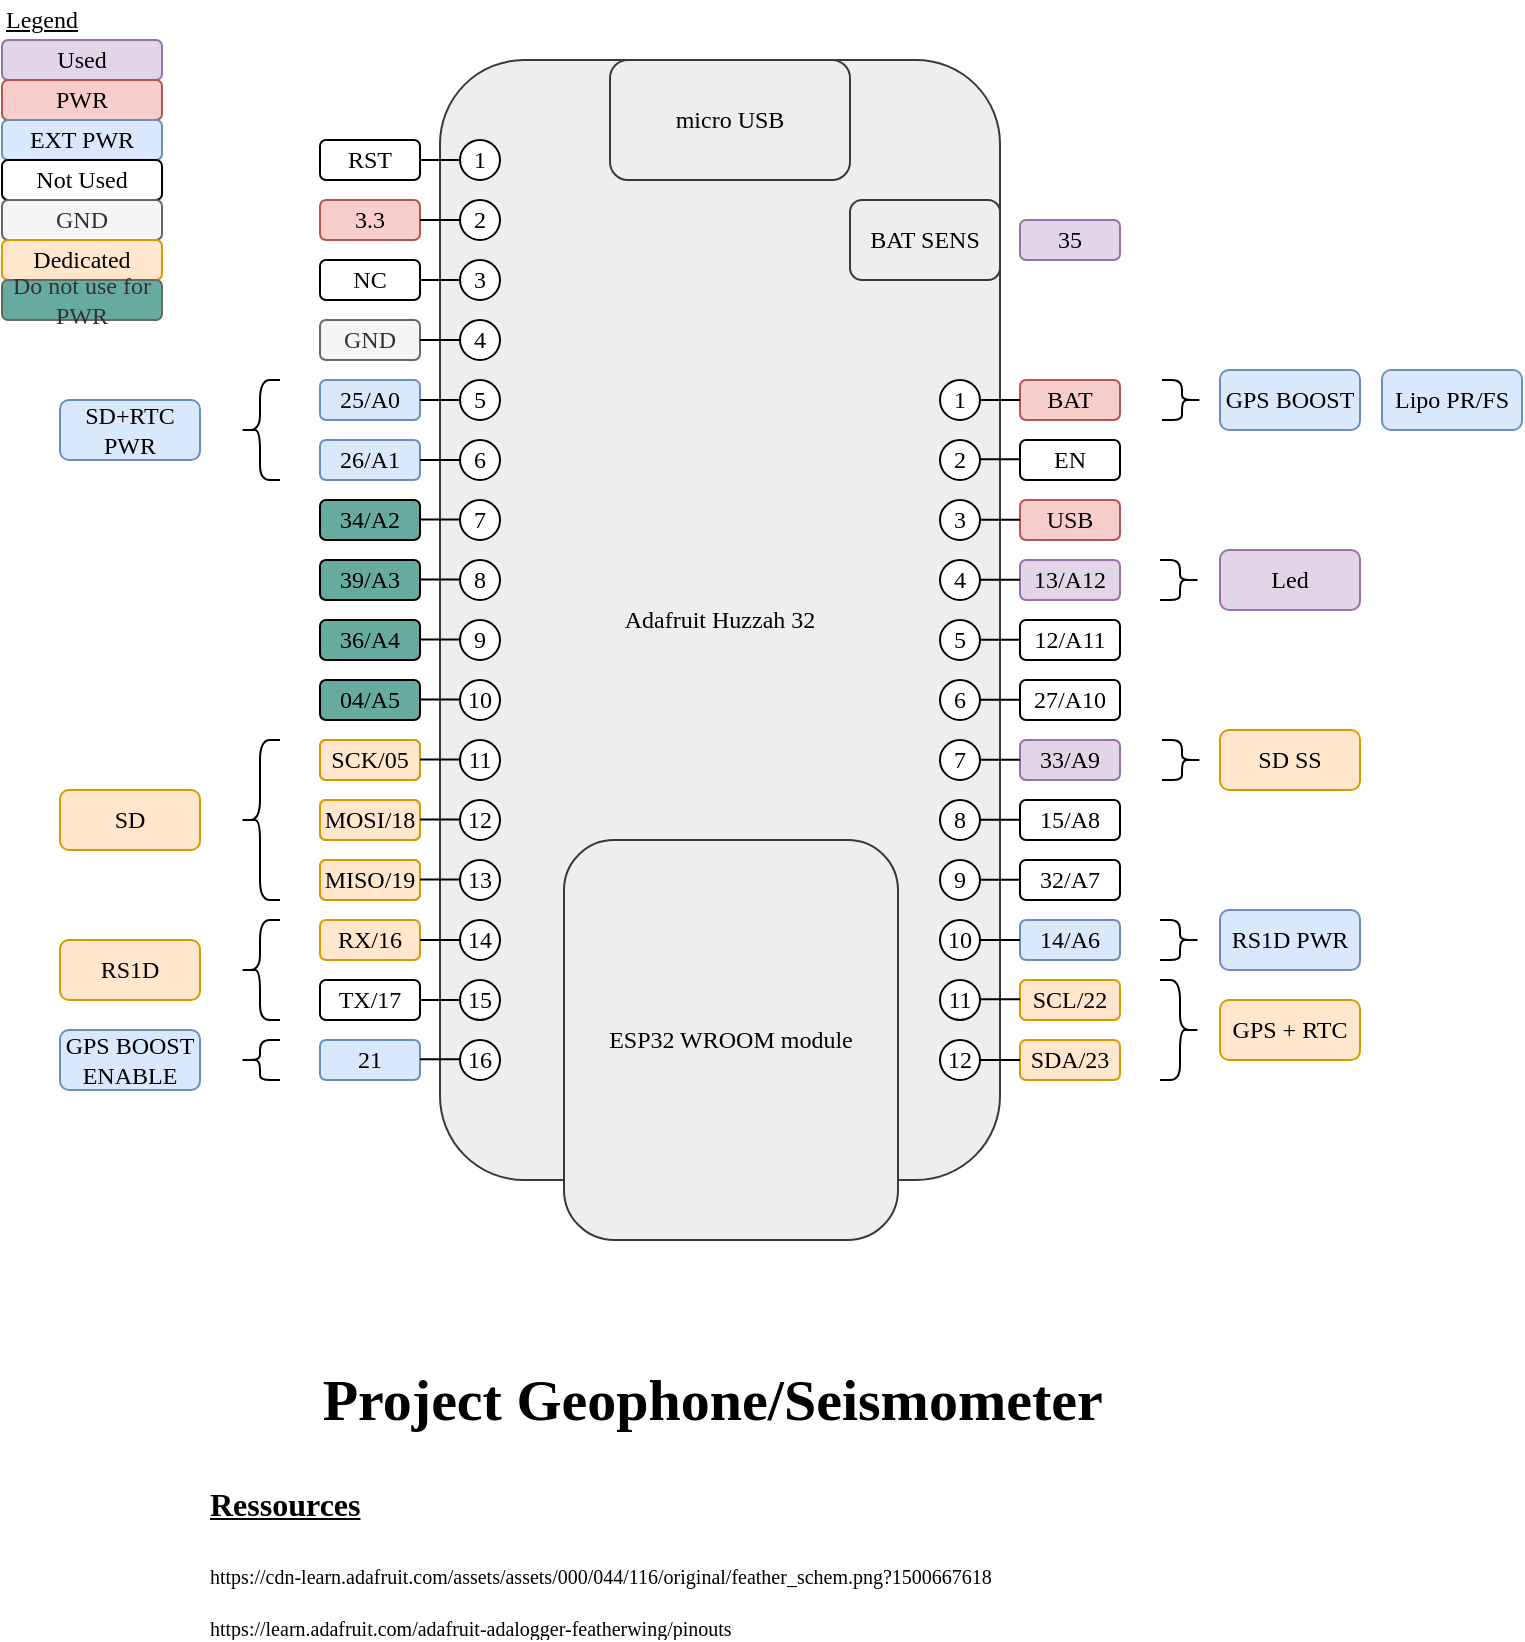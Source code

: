 <mxfile version="14.6.13" type="device"><diagram id="LmNECsxfOplNEyoqgWSP" name="Page-1"><mxGraphModel dx="1024" dy="688" grid="1" gridSize="10" guides="1" tooltips="1" connect="1" arrows="1" fold="1" page="1" pageScale="1" pageWidth="827" pageHeight="1169" math="0" shadow="0"><root><mxCell id="0"/><mxCell id="1" parent="0"/><mxCell id="VsB0D1h93WQxikVN2IC7-1" value="Adafruit Huzzah 32" style="rounded=1;whiteSpace=wrap;html=1;fontFamily=B612;fontSource=https%3A%2F%2Ffonts.googleapis.com%2Fcss%3Ffamily%3DB612;fillColor=#eeeeee;strokeColor=#36393d;" parent="1" vertex="1"><mxGeometry x="229" y="40" width="280" height="560" as="geometry"/></mxCell><mxCell id="VsB0D1h93WQxikVN2IC7-2" value="ESP32 WROOM module" style="rounded=1;whiteSpace=wrap;html=1;fontFamily=B612;fontSource=https%3A%2F%2Ffonts.googleapis.com%2Fcss%3Ffamily%3DB612;fillColor=#eeeeee;strokeColor=#36393d;" parent="1" vertex="1"><mxGeometry x="291" y="430" width="167" height="200" as="geometry"/></mxCell><mxCell id="VsB0D1h93WQxikVN2IC7-3" value="micro USB" style="rounded=1;whiteSpace=wrap;html=1;fontFamily=B612;fontSource=https%3A%2F%2Ffonts.googleapis.com%2Fcss%3Ffamily%3DB612;fillColor=#eeeeee;strokeColor=#36393d;" parent="1" vertex="1"><mxGeometry x="314" y="40" width="120" height="60" as="geometry"/></mxCell><mxCell id="VsB0D1h93WQxikVN2IC7-4" value="35" style="rounded=1;whiteSpace=wrap;html=1;fillColor=#e1d5e7;strokeColor=#9673a6;fontFamily=B612;fontSource=https%3A%2F%2Ffonts.googleapis.com%2Fcss%3Ffamily%3DB612;" parent="1" vertex="1"><mxGeometry x="519" y="120" width="50" height="20" as="geometry"/></mxCell><mxCell id="VsB0D1h93WQxikVN2IC7-5" value="1" style="ellipse;whiteSpace=wrap;html=1;aspect=fixed;fontFamily=B612;fontSource=https%3A%2F%2Ffonts.googleapis.com%2Fcss%3Ffamily%3DB612;" parent="1" vertex="1"><mxGeometry x="239" y="80" width="20" height="20" as="geometry"/></mxCell><mxCell id="VsB0D1h93WQxikVN2IC7-6" value="16" style="ellipse;whiteSpace=wrap;html=1;aspect=fixed;fontFamily=B612;fontSource=https%3A%2F%2Ffonts.googleapis.com%2Fcss%3Ffamily%3DB612;" parent="1" vertex="1"><mxGeometry x="239" y="530" width="20" height="20" as="geometry"/></mxCell><mxCell id="VsB0D1h93WQxikVN2IC7-7" value="BAT SENS" style="rounded=1;whiteSpace=wrap;html=1;fontFamily=B612;fontSource=https%3A%2F%2Ffonts.googleapis.com%2Fcss%3Ffamily%3DB612;fillColor=#eeeeee;strokeColor=#36393d;" parent="1" vertex="1"><mxGeometry x="434" y="110" width="75" height="40" as="geometry"/></mxCell><mxCell id="VsB0D1h93WQxikVN2IC7-8" value="2" style="ellipse;whiteSpace=wrap;html=1;aspect=fixed;fontFamily=B612;fontSource=https%3A%2F%2Ffonts.googleapis.com%2Fcss%3Ffamily%3DB612;" parent="1" vertex="1"><mxGeometry x="239" y="110" width="20" height="20" as="geometry"/></mxCell><mxCell id="VsB0D1h93WQxikVN2IC7-9" value="3" style="ellipse;whiteSpace=wrap;html=1;aspect=fixed;fontFamily=B612;fontSource=https%3A%2F%2Ffonts.googleapis.com%2Fcss%3Ffamily%3DB612;" parent="1" vertex="1"><mxGeometry x="239" y="140" width="20" height="20" as="geometry"/></mxCell><mxCell id="VsB0D1h93WQxikVN2IC7-10" value="4" style="ellipse;whiteSpace=wrap;html=1;aspect=fixed;fontFamily=B612;fontSource=https%3A%2F%2Ffonts.googleapis.com%2Fcss%3Ffamily%3DB612;" parent="1" vertex="1"><mxGeometry x="239" y="170" width="20" height="20" as="geometry"/></mxCell><mxCell id="VsB0D1h93WQxikVN2IC7-11" value="5" style="ellipse;whiteSpace=wrap;html=1;aspect=fixed;fontFamily=B612;fontSource=https%3A%2F%2Ffonts.googleapis.com%2Fcss%3Ffamily%3DB612;" parent="1" vertex="1"><mxGeometry x="239" y="200" width="20" height="20" as="geometry"/></mxCell><mxCell id="VsB0D1h93WQxikVN2IC7-12" value="6" style="ellipse;whiteSpace=wrap;html=1;aspect=fixed;fontFamily=B612;fontSource=https%3A%2F%2Ffonts.googleapis.com%2Fcss%3Ffamily%3DB612;" parent="1" vertex="1"><mxGeometry x="239" y="230" width="20" height="20" as="geometry"/></mxCell><mxCell id="VsB0D1h93WQxikVN2IC7-13" value="7" style="ellipse;whiteSpace=wrap;html=1;aspect=fixed;fontFamily=B612;fontSource=https%3A%2F%2Ffonts.googleapis.com%2Fcss%3Ffamily%3DB612;" parent="1" vertex="1"><mxGeometry x="239" y="260" width="20" height="20" as="geometry"/></mxCell><mxCell id="VsB0D1h93WQxikVN2IC7-14" value="8" style="ellipse;whiteSpace=wrap;html=1;aspect=fixed;fontFamily=B612;fontSource=https%3A%2F%2Ffonts.googleapis.com%2Fcss%3Ffamily%3DB612;" parent="1" vertex="1"><mxGeometry x="239" y="290" width="20" height="20" as="geometry"/></mxCell><mxCell id="VsB0D1h93WQxikVN2IC7-15" value="9" style="ellipse;whiteSpace=wrap;html=1;aspect=fixed;fontFamily=B612;fontSource=https%3A%2F%2Ffonts.googleapis.com%2Fcss%3Ffamily%3DB612;" parent="1" vertex="1"><mxGeometry x="239" y="320" width="20" height="20" as="geometry"/></mxCell><mxCell id="VsB0D1h93WQxikVN2IC7-16" value="10" style="ellipse;whiteSpace=wrap;html=1;aspect=fixed;fontFamily=B612;fontSource=https%3A%2F%2Ffonts.googleapis.com%2Fcss%3Ffamily%3DB612;" parent="1" vertex="1"><mxGeometry x="239" y="350" width="20" height="20" as="geometry"/></mxCell><mxCell id="VsB0D1h93WQxikVN2IC7-17" value="11" style="ellipse;whiteSpace=wrap;html=1;aspect=fixed;fontFamily=B612;fontSource=https%3A%2F%2Ffonts.googleapis.com%2Fcss%3Ffamily%3DB612;" parent="1" vertex="1"><mxGeometry x="239" y="380" width="20" height="20" as="geometry"/></mxCell><mxCell id="VsB0D1h93WQxikVN2IC7-18" value="12" style="ellipse;whiteSpace=wrap;html=1;aspect=fixed;fontFamily=B612;fontSource=https%3A%2F%2Ffonts.googleapis.com%2Fcss%3Ffamily%3DB612;" parent="1" vertex="1"><mxGeometry x="239" y="410" width="20" height="20" as="geometry"/></mxCell><mxCell id="VsB0D1h93WQxikVN2IC7-19" value="13" style="ellipse;whiteSpace=wrap;html=1;aspect=fixed;fontFamily=B612;fontSource=https%3A%2F%2Ffonts.googleapis.com%2Fcss%3Ffamily%3DB612;" parent="1" vertex="1"><mxGeometry x="239" y="440" width="20" height="20" as="geometry"/></mxCell><mxCell id="VsB0D1h93WQxikVN2IC7-20" value="14" style="ellipse;whiteSpace=wrap;html=1;aspect=fixed;fontFamily=B612;fontSource=https%3A%2F%2Ffonts.googleapis.com%2Fcss%3Ffamily%3DB612;" parent="1" vertex="1"><mxGeometry x="239" y="470" width="20" height="20" as="geometry"/></mxCell><mxCell id="VsB0D1h93WQxikVN2IC7-21" value="15" style="ellipse;whiteSpace=wrap;html=1;aspect=fixed;fontFamily=B612;fontSource=https%3A%2F%2Ffonts.googleapis.com%2Fcss%3Ffamily%3DB612;" parent="1" vertex="1"><mxGeometry x="239" y="500" width="20" height="20" as="geometry"/></mxCell><mxCell id="VsB0D1h93WQxikVN2IC7-22" value="1" style="ellipse;whiteSpace=wrap;html=1;aspect=fixed;fontFamily=B612;fontSource=https%3A%2F%2Ffonts.googleapis.com%2Fcss%3Ffamily%3DB612;" parent="1" vertex="1"><mxGeometry x="479" y="200" width="20" height="20" as="geometry"/></mxCell><mxCell id="VsB0D1h93WQxikVN2IC7-24" value="2" style="ellipse;whiteSpace=wrap;html=1;aspect=fixed;fontFamily=B612;fontSource=https%3A%2F%2Ffonts.googleapis.com%2Fcss%3Ffamily%3DB612;" parent="1" vertex="1"><mxGeometry x="479" y="230" width="20" height="20" as="geometry"/></mxCell><mxCell id="VsB0D1h93WQxikVN2IC7-25" value="3" style="ellipse;whiteSpace=wrap;html=1;aspect=fixed;fontFamily=B612;fontSource=https%3A%2F%2Ffonts.googleapis.com%2Fcss%3Ffamily%3DB612;" parent="1" vertex="1"><mxGeometry x="479" y="260" width="20" height="20" as="geometry"/></mxCell><mxCell id="VsB0D1h93WQxikVN2IC7-26" value="4" style="ellipse;whiteSpace=wrap;html=1;aspect=fixed;fontFamily=B612;fontSource=https%3A%2F%2Ffonts.googleapis.com%2Fcss%3Ffamily%3DB612;" parent="1" vertex="1"><mxGeometry x="479" y="290" width="20" height="20" as="geometry"/></mxCell><mxCell id="VsB0D1h93WQxikVN2IC7-27" value="5" style="ellipse;whiteSpace=wrap;html=1;aspect=fixed;fontFamily=B612;fontSource=https%3A%2F%2Ffonts.googleapis.com%2Fcss%3Ffamily%3DB612;" parent="1" vertex="1"><mxGeometry x="479" y="320" width="20" height="20" as="geometry"/></mxCell><mxCell id="VsB0D1h93WQxikVN2IC7-28" value="6" style="ellipse;whiteSpace=wrap;html=1;aspect=fixed;fontFamily=B612;fontSource=https%3A%2F%2Ffonts.googleapis.com%2Fcss%3Ffamily%3DB612;" parent="1" vertex="1"><mxGeometry x="479" y="350" width="20" height="20" as="geometry"/></mxCell><mxCell id="VsB0D1h93WQxikVN2IC7-29" value="7" style="ellipse;whiteSpace=wrap;html=1;aspect=fixed;fontFamily=B612;fontSource=https%3A%2F%2Ffonts.googleapis.com%2Fcss%3Ffamily%3DB612;" parent="1" vertex="1"><mxGeometry x="479" y="380" width="20" height="20" as="geometry"/></mxCell><mxCell id="VsB0D1h93WQxikVN2IC7-30" value="8" style="ellipse;whiteSpace=wrap;html=1;aspect=fixed;fontFamily=B612;fontSource=https%3A%2F%2Ffonts.googleapis.com%2Fcss%3Ffamily%3DB612;" parent="1" vertex="1"><mxGeometry x="479" y="410" width="20" height="20" as="geometry"/></mxCell><mxCell id="VsB0D1h93WQxikVN2IC7-31" value="9" style="ellipse;whiteSpace=wrap;html=1;aspect=fixed;fontFamily=B612;fontSource=https%3A%2F%2Ffonts.googleapis.com%2Fcss%3Ffamily%3DB612;" parent="1" vertex="1"><mxGeometry x="479" y="440" width="20" height="20" as="geometry"/></mxCell><mxCell id="VsB0D1h93WQxikVN2IC7-32" value="10" style="ellipse;whiteSpace=wrap;html=1;aspect=fixed;fontFamily=B612;fontSource=https%3A%2F%2Ffonts.googleapis.com%2Fcss%3Ffamily%3DB612;" parent="1" vertex="1"><mxGeometry x="479" y="470" width="20" height="20" as="geometry"/></mxCell><mxCell id="VsB0D1h93WQxikVN2IC7-33" value="11" style="ellipse;whiteSpace=wrap;html=1;aspect=fixed;fontFamily=B612;fontSource=https%3A%2F%2Ffonts.googleapis.com%2Fcss%3Ffamily%3DB612;" parent="1" vertex="1"><mxGeometry x="479" y="500" width="20" height="20" as="geometry"/></mxCell><mxCell id="VsB0D1h93WQxikVN2IC7-34" value="12" style="ellipse;whiteSpace=wrap;html=1;aspect=fixed;fontFamily=B612;fontSource=https%3A%2F%2Ffonts.googleapis.com%2Fcss%3Ffamily%3DB612;" parent="1" vertex="1"><mxGeometry x="479" y="530" width="20" height="20" as="geometry"/></mxCell><mxCell id="VsB0D1h93WQxikVN2IC7-39" value="BAT" style="rounded=1;whiteSpace=wrap;html=1;fillColor=#f8cecc;strokeColor=#b85450;fontFamily=B612;fontSource=https%3A%2F%2Ffonts.googleapis.com%2Fcss%3Ffamily%3DB612;" parent="1" vertex="1"><mxGeometry x="519" y="200" width="50" height="20" as="geometry"/></mxCell><mxCell id="VsB0D1h93WQxikVN2IC7-40" value="EN" style="rounded=1;whiteSpace=wrap;html=1;fontFamily=B612;fontSource=https%3A%2F%2Ffonts.googleapis.com%2Fcss%3Ffamily%3DB612;" parent="1" vertex="1"><mxGeometry x="519" y="230" width="50" height="20" as="geometry"/></mxCell><mxCell id="VsB0D1h93WQxikVN2IC7-41" value="USB" style="rounded=1;whiteSpace=wrap;html=1;fillColor=#f8cecc;strokeColor=#b85450;fontFamily=B612;fontSource=https%3A%2F%2Ffonts.googleapis.com%2Fcss%3Ffamily%3DB612;" parent="1" vertex="1"><mxGeometry x="519" y="260" width="50" height="20" as="geometry"/></mxCell><mxCell id="VsB0D1h93WQxikVN2IC7-42" value="13/A12" style="rounded=1;whiteSpace=wrap;html=1;fontFamily=B612;fontSource=https%3A%2F%2Ffonts.googleapis.com%2Fcss%3Ffamily%3DB612;fillColor=#e1d5e7;strokeColor=#9673a6;" parent="1" vertex="1"><mxGeometry x="519" y="290" width="50" height="20" as="geometry"/></mxCell><mxCell id="VsB0D1h93WQxikVN2IC7-43" value="12/A11" style="rounded=1;whiteSpace=wrap;html=1;fontFamily=B612;fontSource=https%3A%2F%2Ffonts.googleapis.com%2Fcss%3Ffamily%3DB612;" parent="1" vertex="1"><mxGeometry x="519" y="320" width="50" height="20" as="geometry"/></mxCell><mxCell id="VsB0D1h93WQxikVN2IC7-44" value="27/A10" style="rounded=1;whiteSpace=wrap;html=1;fontFamily=B612;fontSource=https%3A%2F%2Ffonts.googleapis.com%2Fcss%3Ffamily%3DB612;" parent="1" vertex="1"><mxGeometry x="519" y="350" width="50" height="20" as="geometry"/></mxCell><mxCell id="VsB0D1h93WQxikVN2IC7-45" value="33/A9" style="rounded=1;whiteSpace=wrap;html=1;fontFamily=B612;fontSource=https%3A%2F%2Ffonts.googleapis.com%2Fcss%3Ffamily%3DB612;fillColor=#e1d5e7;strokeColor=#9673a6;" parent="1" vertex="1"><mxGeometry x="519" y="380" width="50" height="20" as="geometry"/></mxCell><mxCell id="VsB0D1h93WQxikVN2IC7-46" value="15/A8" style="rounded=1;whiteSpace=wrap;html=1;fontFamily=B612;fontSource=https%3A%2F%2Ffonts.googleapis.com%2Fcss%3Ffamily%3DB612;" parent="1" vertex="1"><mxGeometry x="519" y="410" width="50" height="20" as="geometry"/></mxCell><mxCell id="VsB0D1h93WQxikVN2IC7-47" value="32/A7" style="rounded=1;whiteSpace=wrap;html=1;fontFamily=B612;fontSource=https%3A%2F%2Ffonts.googleapis.com%2Fcss%3Ffamily%3DB612;" parent="1" vertex="1"><mxGeometry x="519" y="440" width="50" height="20" as="geometry"/></mxCell><mxCell id="VsB0D1h93WQxikVN2IC7-48" value="14/A6" style="rounded=1;whiteSpace=wrap;html=1;fontFamily=B612;fontSource=https%3A%2F%2Ffonts.googleapis.com%2Fcss%3Ffamily%3DB612;fillColor=#dae8fc;strokeColor=#6c8ebf;" parent="1" vertex="1"><mxGeometry x="519" y="470" width="50" height="20" as="geometry"/></mxCell><mxCell id="VsB0D1h93WQxikVN2IC7-49" value="" style="shape=curlyBracket;whiteSpace=wrap;html=1;rounded=1;fontFamily=B612;fontSource=https%3A%2F%2Ffonts.googleapis.com%2Fcss%3Ffamily%3DB612;" parent="1" vertex="1"><mxGeometry x="129" y="200" width="20" height="50" as="geometry"/></mxCell><mxCell id="VsB0D1h93WQxikVN2IC7-51" value="GPS BOOST" style="rounded=1;whiteSpace=wrap;html=1;fillColor=#dae8fc;strokeColor=#6c8ebf;fontFamily=B612;fontSource=https%3A%2F%2Ffonts.googleapis.com%2Fcss%3Ffamily%3DB612;" parent="1" vertex="1"><mxGeometry x="619" y="195" width="70" height="30" as="geometry"/></mxCell><mxCell id="VsB0D1h93WQxikVN2IC7-52" value="&lt;u&gt;Legend&lt;/u&gt;" style="text;html=1;strokeColor=none;fillColor=none;align=center;verticalAlign=middle;whiteSpace=wrap;rounded=0;fontFamily=B612;fontSource=https%3A%2F%2Ffonts.googleapis.com%2Fcss%3Ffamily%3DB612;" parent="1" vertex="1"><mxGeometry x="10" y="10" width="40" height="20" as="geometry"/></mxCell><mxCell id="VsB0D1h93WQxikVN2IC7-53" value="Used" style="rounded=1;whiteSpace=wrap;html=1;fillColor=#e1d5e7;strokeColor=#9673a6;fontFamily=B612;fontSource=https%3A%2F%2Ffonts.googleapis.com%2Fcss%3Ffamily%3DB612;" parent="1" vertex="1"><mxGeometry x="10" y="30" width="80" height="20" as="geometry"/></mxCell><mxCell id="VsB0D1h93WQxikVN2IC7-54" value="PWR" style="rounded=1;whiteSpace=wrap;html=1;fillColor=#f8cecc;strokeColor=#b85450;fontFamily=B612;fontSource=https%3A%2F%2Ffonts.googleapis.com%2Fcss%3Ffamily%3DB612;" parent="1" vertex="1"><mxGeometry x="10" y="50" width="80" height="20" as="geometry"/></mxCell><mxCell id="VsB0D1h93WQxikVN2IC7-55" value="EXT PWR" style="rounded=1;whiteSpace=wrap;html=1;fillColor=#dae8fc;strokeColor=#6c8ebf;fontFamily=B612;fontSource=https%3A%2F%2Ffonts.googleapis.com%2Fcss%3Ffamily%3DB612;" parent="1" vertex="1"><mxGeometry x="10" y="70" width="80" height="20" as="geometry"/></mxCell><mxCell id="VsB0D1h93WQxikVN2IC7-56" value="SCL/22" style="rounded=1;whiteSpace=wrap;html=1;fillColor=#ffe6cc;strokeColor=#d79b00;fontFamily=B612;fontSource=https%3A%2F%2Ffonts.googleapis.com%2Fcss%3Ffamily%3DB612;" parent="1" vertex="1"><mxGeometry x="519" y="500" width="50" height="20" as="geometry"/></mxCell><mxCell id="VsB0D1h93WQxikVN2IC7-57" value="SDA/23" style="rounded=1;whiteSpace=wrap;html=1;fillColor=#ffe6cc;strokeColor=#d79b00;fontFamily=B612;fontSource=https%3A%2F%2Ffonts.googleapis.com%2Fcss%3Ffamily%3DB612;" parent="1" vertex="1"><mxGeometry x="519" y="530" width="50" height="20" as="geometry"/></mxCell><mxCell id="VsB0D1h93WQxikVN2IC7-58" value="GPS + RTC" style="rounded=1;whiteSpace=wrap;html=1;fillColor=#ffe6cc;strokeColor=#d79b00;fontFamily=B612;fontSource=https%3A%2F%2Ffonts.googleapis.com%2Fcss%3Ffamily%3DB612;" parent="1" vertex="1"><mxGeometry x="619" y="510" width="70" height="30" as="geometry"/></mxCell><mxCell id="VsB0D1h93WQxikVN2IC7-59" value="" style="shape=curlyBracket;whiteSpace=wrap;html=1;rounded=1;flipH=1;fontFamily=B612;fontSource=https%3A%2F%2Ffonts.googleapis.com%2Fcss%3Ffamily%3DB612;" parent="1" vertex="1"><mxGeometry x="589" y="500" width="20" height="50" as="geometry"/></mxCell><mxCell id="VsB0D1h93WQxikVN2IC7-60" value="RST" style="rounded=1;whiteSpace=wrap;html=1;fontFamily=B612;fontSource=https%3A%2F%2Ffonts.googleapis.com%2Fcss%3Ffamily%3DB612;" parent="1" vertex="1"><mxGeometry x="169" y="80" width="50" height="20" as="geometry"/></mxCell><mxCell id="VsB0D1h93WQxikVN2IC7-61" value="3.3" style="rounded=1;whiteSpace=wrap;html=1;fillColor=#f8cecc;strokeColor=#b85450;fontFamily=B612;fontSource=https%3A%2F%2Ffonts.googleapis.com%2Fcss%3Ffamily%3DB612;" parent="1" vertex="1"><mxGeometry x="169" y="110" width="50" height="20" as="geometry"/></mxCell><mxCell id="VsB0D1h93WQxikVN2IC7-62" value="NC" style="rounded=1;whiteSpace=wrap;html=1;fontFamily=B612;fontSource=https%3A%2F%2Ffonts.googleapis.com%2Fcss%3Ffamily%3DB612;" parent="1" vertex="1"><mxGeometry x="169" y="140" width="50" height="20" as="geometry"/></mxCell><mxCell id="VsB0D1h93WQxikVN2IC7-63" value="GND" style="rounded=1;whiteSpace=wrap;html=1;fillColor=#f5f5f5;strokeColor=#666666;fontColor=#333333;fontFamily=B612;fontSource=https%3A%2F%2Ffonts.googleapis.com%2Fcss%3Ffamily%3DB612;" parent="1" vertex="1"><mxGeometry x="169" y="170" width="50" height="20" as="geometry"/></mxCell><mxCell id="VsB0D1h93WQxikVN2IC7-64" value="RS1D PWR" style="rounded=1;whiteSpace=wrap;html=1;fillColor=#dae8fc;strokeColor=#6c8ebf;fontFamily=B612;fontSource=https%3A%2F%2Ffonts.googleapis.com%2Fcss%3Ffamily%3DB612;" parent="1" vertex="1"><mxGeometry x="619" y="465" width="70" height="30" as="geometry"/></mxCell><mxCell id="VsB0D1h93WQxikVN2IC7-65" value="25/A0" style="rounded=1;whiteSpace=wrap;html=1;fillColor=#dae8fc;strokeColor=#6c8ebf;fontFamily=B612;fontSource=https%3A%2F%2Ffonts.googleapis.com%2Fcss%3Ffamily%3DB612;" parent="1" vertex="1"><mxGeometry x="169" y="200" width="50" height="20" as="geometry"/></mxCell><mxCell id="VsB0D1h93WQxikVN2IC7-66" value="26/A1" style="rounded=1;whiteSpace=wrap;html=1;fontFamily=B612;fontSource=https%3A%2F%2Ffonts.googleapis.com%2Fcss%3Ffamily%3DB612;fillColor=#dae8fc;strokeColor=#6c8ebf;" parent="1" vertex="1"><mxGeometry x="169" y="230" width="50" height="20" as="geometry"/></mxCell><mxCell id="VsB0D1h93WQxikVN2IC7-67" value="34/A2" style="rounded=1;whiteSpace=wrap;html=1;fontFamily=B612;fontSource=https%3A%2F%2Ffonts.googleapis.com%2Fcss%3Ffamily%3DB612;fillColor=#67AB9F;" parent="1" vertex="1"><mxGeometry x="169" y="260" width="50" height="20" as="geometry"/></mxCell><mxCell id="VsB0D1h93WQxikVN2IC7-68" value="39/A3" style="rounded=1;whiteSpace=wrap;html=1;fontFamily=B612;fontSource=https%3A%2F%2Ffonts.googleapis.com%2Fcss%3Ffamily%3DB612;fillColor=#67AB9F;" parent="1" vertex="1"><mxGeometry x="169" y="290" width="50" height="20" as="geometry"/></mxCell><mxCell id="VsB0D1h93WQxikVN2IC7-69" value="36/A4" style="rounded=1;whiteSpace=wrap;html=1;fontFamily=B612;fontSource=https%3A%2F%2Ffonts.googleapis.com%2Fcss%3Ffamily%3DB612;fillColor=#67AB9F;" parent="1" vertex="1"><mxGeometry x="169" y="320" width="50" height="20" as="geometry"/></mxCell><mxCell id="VsB0D1h93WQxikVN2IC7-70" value="04/A5" style="rounded=1;whiteSpace=wrap;html=1;fontFamily=B612;fontSource=https%3A%2F%2Ffonts.googleapis.com%2Fcss%3Ffamily%3DB612;fillColor=#67AB9F;" parent="1" vertex="1"><mxGeometry x="169" y="350" width="50" height="20" as="geometry"/></mxCell><mxCell id="VsB0D1h93WQxikVN2IC7-71" value="SCK/05" style="rounded=1;whiteSpace=wrap;html=1;fillColor=#dae8fc;strokeColor=#6c8ebf;fontFamily=B612;fontSource=https%3A%2F%2Ffonts.googleapis.com%2Fcss%3Ffamily%3DB612;" parent="1" vertex="1"><mxGeometry x="169" y="380" width="50" height="20" as="geometry"/></mxCell><mxCell id="VsB0D1h93WQxikVN2IC7-72" value="MOSI/18" style="rounded=1;whiteSpace=wrap;html=1;fillColor=#dae8fc;strokeColor=#6c8ebf;fontFamily=B612;fontSource=https%3A%2F%2Ffonts.googleapis.com%2Fcss%3Ffamily%3DB612;" parent="1" vertex="1"><mxGeometry x="169" y="410" width="50" height="20" as="geometry"/></mxCell><mxCell id="VsB0D1h93WQxikVN2IC7-73" value="MISO/19" style="rounded=1;whiteSpace=wrap;html=1;fillColor=#dae8fc;strokeColor=#6c8ebf;fontFamily=B612;fontSource=https%3A%2F%2Ffonts.googleapis.com%2Fcss%3Ffamily%3DB612;" parent="1" vertex="1"><mxGeometry x="169" y="440" width="50" height="20" as="geometry"/></mxCell><mxCell id="VsB0D1h93WQxikVN2IC7-74" value="RX/16" style="rounded=1;whiteSpace=wrap;html=1;fillColor=#ffe6cc;strokeColor=#d79b00;fontFamily=B612;fontSource=https%3A%2F%2Ffonts.googleapis.com%2Fcss%3Ffamily%3DB612;" parent="1" vertex="1"><mxGeometry x="169" y="470" width="50" height="20" as="geometry"/></mxCell><mxCell id="VsB0D1h93WQxikVN2IC7-75" value="SCK/05" style="rounded=1;whiteSpace=wrap;html=1;fillColor=#ffe6cc;strokeColor=#d79b00;fontFamily=B612;fontSource=https%3A%2F%2Ffonts.googleapis.com%2Fcss%3Ffamily%3DB612;" parent="1" vertex="1"><mxGeometry x="169" y="380" width="50" height="20" as="geometry"/></mxCell><mxCell id="VsB0D1h93WQxikVN2IC7-76" value="MOSI/18" style="rounded=1;whiteSpace=wrap;html=1;fillColor=#ffe6cc;strokeColor=#d79b00;fontFamily=B612;fontSource=https%3A%2F%2Ffonts.googleapis.com%2Fcss%3Ffamily%3DB612;" parent="1" vertex="1"><mxGeometry x="169" y="410" width="50" height="20" as="geometry"/></mxCell><mxCell id="VsB0D1h93WQxikVN2IC7-77" value="MISO/19" style="rounded=1;whiteSpace=wrap;html=1;fillColor=#ffe6cc;strokeColor=#d79b00;fontFamily=B612;fontSource=https%3A%2F%2Ffonts.googleapis.com%2Fcss%3Ffamily%3DB612;" parent="1" vertex="1"><mxGeometry x="169" y="440" width="50" height="20" as="geometry"/></mxCell><mxCell id="VsB0D1h93WQxikVN2IC7-78" value="TX/17" style="rounded=1;whiteSpace=wrap;html=1;fontFamily=B612;fontSource=https%3A%2F%2Ffonts.googleapis.com%2Fcss%3Ffamily%3DB612;" parent="1" vertex="1"><mxGeometry x="169" y="500" width="50" height="20" as="geometry"/></mxCell><mxCell id="VsB0D1h93WQxikVN2IC7-79" value="21" style="rounded=1;whiteSpace=wrap;html=1;fontFamily=B612;fontSource=https%3A%2F%2Ffonts.googleapis.com%2Fcss%3Ffamily%3DB612;fillColor=#dae8fc;strokeColor=#6c8ebf;" parent="1" vertex="1"><mxGeometry x="169" y="530" width="50" height="20" as="geometry"/></mxCell><mxCell id="VsB0D1h93WQxikVN2IC7-80" value="Not Used" style="rounded=1;whiteSpace=wrap;html=1;fontFamily=B612;fontSource=https%3A%2F%2Ffonts.googleapis.com%2Fcss%3Ffamily%3DB612;" parent="1" vertex="1"><mxGeometry x="10" y="90" width="80" height="20" as="geometry"/></mxCell><mxCell id="VsB0D1h93WQxikVN2IC7-82" value="GND" style="rounded=1;whiteSpace=wrap;html=1;fillColor=#f5f5f5;strokeColor=#666666;fontColor=#333333;fontFamily=B612;fontSource=https%3A%2F%2Ffonts.googleapis.com%2Fcss%3Ffamily%3DB612;" parent="1" vertex="1"><mxGeometry x="10" y="110" width="80" height="20" as="geometry"/></mxCell><mxCell id="VsB0D1h93WQxikVN2IC7-83" value="Led" style="rounded=1;whiteSpace=wrap;html=1;fillColor=#e1d5e7;strokeColor=#9673a6;fontFamily=B612;fontSource=https%3A%2F%2Ffonts.googleapis.com%2Fcss%3Ffamily%3DB612;" parent="1" vertex="1"><mxGeometry x="619" y="285" width="70" height="30" as="geometry"/></mxCell><mxCell id="VsB0D1h93WQxikVN2IC7-85" value="" style="endArrow=none;html=1;entryX=0;entryY=0.5;entryDx=0;entryDy=0;exitX=1;exitY=0.5;exitDx=0;exitDy=0;" parent="1" source="VsB0D1h93WQxikVN2IC7-60" target="VsB0D1h93WQxikVN2IC7-5" edge="1"><mxGeometry width="50" height="50" relative="1" as="geometry"><mxPoint x="264" y="210" as="sourcePoint"/><mxPoint x="314" y="160" as="targetPoint"/></mxGeometry></mxCell><mxCell id="VsB0D1h93WQxikVN2IC7-86" value="" style="shape=curlyBracket;whiteSpace=wrap;html=1;rounded=1;flipH=1;fontFamily=B612;fontSource=https%3A%2F%2Ffonts.googleapis.com%2Fcss%3Ffamily%3DB612;" parent="1" vertex="1"><mxGeometry x="589" y="290" width="20" height="20" as="geometry"/></mxCell><mxCell id="VsB0D1h93WQxikVN2IC7-87" value="Dedicated" style="rounded=1;whiteSpace=wrap;html=1;fillColor=#ffe6cc;strokeColor=#d79b00;fontFamily=B612;fontSource=https%3A%2F%2Ffonts.googleapis.com%2Fcss%3Ffamily%3DB612;" parent="1" vertex="1"><mxGeometry x="10" y="130" width="80" height="20" as="geometry"/></mxCell><mxCell id="VsB0D1h93WQxikVN2IC7-89" value="" style="shape=curlyBracket;whiteSpace=wrap;html=1;rounded=1;fontFamily=B612;fontSource=https%3A%2F%2Ffonts.googleapis.com%2Fcss%3Ffamily%3DB612;" parent="1" vertex="1"><mxGeometry x="129" y="380" width="20" height="80" as="geometry"/></mxCell><mxCell id="VsB0D1h93WQxikVN2IC7-90" value="SD" style="rounded=1;whiteSpace=wrap;html=1;fillColor=#ffe6cc;strokeColor=#d79b00;fontFamily=B612;fontSource=https%3A%2F%2Ffonts.googleapis.com%2Fcss%3Ffamily%3DB612;" parent="1" vertex="1"><mxGeometry x="39" y="405" width="70" height="30" as="geometry"/></mxCell><mxCell id="VsB0D1h93WQxikVN2IC7-91" value="" style="shape=curlyBracket;whiteSpace=wrap;html=1;rounded=1;fontFamily=B612;fontSource=https%3A%2F%2Ffonts.googleapis.com%2Fcss%3Ffamily%3DB612;" parent="1" vertex="1"><mxGeometry x="129" y="470" width="20" height="50" as="geometry"/></mxCell><mxCell id="VsB0D1h93WQxikVN2IC7-92" value="RS1D" style="rounded=1;whiteSpace=wrap;html=1;fillColor=#ffe6cc;strokeColor=#d79b00;fontFamily=B612;fontSource=https%3A%2F%2Ffonts.googleapis.com%2Fcss%3Ffamily%3DB612;" parent="1" vertex="1"><mxGeometry x="39" y="480" width="70" height="30" as="geometry"/></mxCell><mxCell id="VsB0D1h93WQxikVN2IC7-93" value="" style="endArrow=none;html=1;entryX=0;entryY=0.5;entryDx=0;entryDy=0;exitX=1;exitY=0.5;exitDx=0;exitDy=0;" parent="1" edge="1"><mxGeometry width="50" height="50" relative="1" as="geometry"><mxPoint x="219" y="120" as="sourcePoint"/><mxPoint x="239" y="120" as="targetPoint"/></mxGeometry></mxCell><mxCell id="VsB0D1h93WQxikVN2IC7-94" value="" style="endArrow=none;html=1;entryX=0;entryY=0.5;entryDx=0;entryDy=0;exitX=1;exitY=0.5;exitDx=0;exitDy=0;" parent="1" edge="1"><mxGeometry width="50" height="50" relative="1" as="geometry"><mxPoint x="219" y="150" as="sourcePoint"/><mxPoint x="239" y="150" as="targetPoint"/></mxGeometry></mxCell><mxCell id="VsB0D1h93WQxikVN2IC7-95" value="" style="endArrow=none;html=1;entryX=0;entryY=0.5;entryDx=0;entryDy=0;exitX=1;exitY=0.5;exitDx=0;exitDy=0;" parent="1" edge="1"><mxGeometry width="50" height="50" relative="1" as="geometry"><mxPoint x="219" y="180" as="sourcePoint"/><mxPoint x="239" y="180" as="targetPoint"/></mxGeometry></mxCell><mxCell id="VsB0D1h93WQxikVN2IC7-96" value="" style="endArrow=none;html=1;entryX=0;entryY=0.5;entryDx=0;entryDy=0;exitX=1;exitY=0.5;exitDx=0;exitDy=0;" parent="1" edge="1"><mxGeometry width="50" height="50" relative="1" as="geometry"><mxPoint x="219" y="210" as="sourcePoint"/><mxPoint x="239" y="210" as="targetPoint"/></mxGeometry></mxCell><mxCell id="VsB0D1h93WQxikVN2IC7-97" value="" style="endArrow=none;html=1;entryX=0;entryY=0.5;entryDx=0;entryDy=0;exitX=1;exitY=0.5;exitDx=0;exitDy=0;" parent="1" edge="1"><mxGeometry width="50" height="50" relative="1" as="geometry"><mxPoint x="219" y="240" as="sourcePoint"/><mxPoint x="239" y="240" as="targetPoint"/></mxGeometry></mxCell><mxCell id="VsB0D1h93WQxikVN2IC7-98" value="" style="endArrow=none;html=1;entryX=0;entryY=0.5;entryDx=0;entryDy=0;exitX=1;exitY=0.5;exitDx=0;exitDy=0;" parent="1" edge="1"><mxGeometry width="50" height="50" relative="1" as="geometry"><mxPoint x="219" y="269.8" as="sourcePoint"/><mxPoint x="239" y="269.8" as="targetPoint"/></mxGeometry></mxCell><mxCell id="VsB0D1h93WQxikVN2IC7-99" value="" style="endArrow=none;html=1;entryX=0;entryY=0.5;entryDx=0;entryDy=0;exitX=1;exitY=0.5;exitDx=0;exitDy=0;" parent="1" edge="1"><mxGeometry width="50" height="50" relative="1" as="geometry"><mxPoint x="219" y="299.8" as="sourcePoint"/><mxPoint x="239" y="299.8" as="targetPoint"/></mxGeometry></mxCell><mxCell id="VsB0D1h93WQxikVN2IC7-100" value="" style="endArrow=none;html=1;entryX=0;entryY=0.5;entryDx=0;entryDy=0;exitX=1;exitY=0.5;exitDx=0;exitDy=0;" parent="1" edge="1"><mxGeometry width="50" height="50" relative="1" as="geometry"><mxPoint x="219" y="329.8" as="sourcePoint"/><mxPoint x="239" y="329.8" as="targetPoint"/></mxGeometry></mxCell><mxCell id="VsB0D1h93WQxikVN2IC7-101" value="" style="endArrow=none;html=1;entryX=0;entryY=0.5;entryDx=0;entryDy=0;exitX=1;exitY=0.5;exitDx=0;exitDy=0;" parent="1" edge="1"><mxGeometry width="50" height="50" relative="1" as="geometry"><mxPoint x="219" y="359.8" as="sourcePoint"/><mxPoint x="239" y="359.8" as="targetPoint"/></mxGeometry></mxCell><mxCell id="VsB0D1h93WQxikVN2IC7-102" value="" style="endArrow=none;html=1;entryX=0;entryY=0.5;entryDx=0;entryDy=0;exitX=1;exitY=0.5;exitDx=0;exitDy=0;" parent="1" edge="1"><mxGeometry width="50" height="50" relative="1" as="geometry"><mxPoint x="219" y="389.8" as="sourcePoint"/><mxPoint x="239" y="389.8" as="targetPoint"/></mxGeometry></mxCell><mxCell id="VsB0D1h93WQxikVN2IC7-103" value="" style="endArrow=none;html=1;entryX=0;entryY=0.5;entryDx=0;entryDy=0;exitX=1;exitY=0.5;exitDx=0;exitDy=0;" parent="1" edge="1"><mxGeometry width="50" height="50" relative="1" as="geometry"><mxPoint x="219" y="419.8" as="sourcePoint"/><mxPoint x="239" y="419.8" as="targetPoint"/></mxGeometry></mxCell><mxCell id="VsB0D1h93WQxikVN2IC7-104" value="" style="endArrow=none;html=1;entryX=0;entryY=0.5;entryDx=0;entryDy=0;exitX=1;exitY=0.5;exitDx=0;exitDy=0;" parent="1" edge="1"><mxGeometry width="50" height="50" relative="1" as="geometry"><mxPoint x="219" y="449.8" as="sourcePoint"/><mxPoint x="239" y="449.8" as="targetPoint"/></mxGeometry></mxCell><mxCell id="VsB0D1h93WQxikVN2IC7-105" value="" style="endArrow=none;html=1;entryX=0;entryY=0.5;entryDx=0;entryDy=0;exitX=1;exitY=0.5;exitDx=0;exitDy=0;" parent="1" edge="1"><mxGeometry width="50" height="50" relative="1" as="geometry"><mxPoint x="219" y="480.0" as="sourcePoint"/><mxPoint x="239" y="480.0" as="targetPoint"/></mxGeometry></mxCell><mxCell id="VsB0D1h93WQxikVN2IC7-106" value="" style="endArrow=none;html=1;entryX=0;entryY=0.5;entryDx=0;entryDy=0;exitX=1;exitY=0.5;exitDx=0;exitDy=0;" parent="1" edge="1"><mxGeometry width="50" height="50" relative="1" as="geometry"><mxPoint x="219" y="510.0" as="sourcePoint"/><mxPoint x="239" y="510.0" as="targetPoint"/></mxGeometry></mxCell><mxCell id="VsB0D1h93WQxikVN2IC7-107" value="" style="endArrow=none;html=1;entryX=0;entryY=0.5;entryDx=0;entryDy=0;exitX=1;exitY=0.5;exitDx=0;exitDy=0;" parent="1" edge="1"><mxGeometry width="50" height="50" relative="1" as="geometry"><mxPoint x="219" y="539.6" as="sourcePoint"/><mxPoint x="239" y="539.6" as="targetPoint"/></mxGeometry></mxCell><mxCell id="VsB0D1h93WQxikVN2IC7-108" value="" style="endArrow=none;html=1;entryX=0;entryY=0.5;entryDx=0;entryDy=0;exitX=1;exitY=0.5;exitDx=0;exitDy=0;" parent="1" edge="1"><mxGeometry width="50" height="50" relative="1" as="geometry"><mxPoint x="499" y="540" as="sourcePoint"/><mxPoint x="519" y="540" as="targetPoint"/></mxGeometry></mxCell><mxCell id="VsB0D1h93WQxikVN2IC7-109" value="" style="endArrow=none;html=1;entryX=0;entryY=0.5;entryDx=0;entryDy=0;exitX=1;exitY=0.5;exitDx=0;exitDy=0;" parent="1" edge="1"><mxGeometry width="50" height="50" relative="1" as="geometry"><mxPoint x="499" y="509.67" as="sourcePoint"/><mxPoint x="519" y="509.67" as="targetPoint"/></mxGeometry></mxCell><mxCell id="VsB0D1h93WQxikVN2IC7-110" value="" style="endArrow=none;html=1;entryX=0;entryY=0.5;entryDx=0;entryDy=0;exitX=1;exitY=0.5;exitDx=0;exitDy=0;" parent="1" edge="1"><mxGeometry width="50" height="50" relative="1" as="geometry"><mxPoint x="499" y="480" as="sourcePoint"/><mxPoint x="519" y="480" as="targetPoint"/></mxGeometry></mxCell><mxCell id="VsB0D1h93WQxikVN2IC7-111" value="" style="endArrow=none;html=1;entryX=0;entryY=0.5;entryDx=0;entryDy=0;exitX=1;exitY=0.5;exitDx=0;exitDy=0;" parent="1" edge="1"><mxGeometry width="50" height="50" relative="1" as="geometry"><mxPoint x="499" y="449.83" as="sourcePoint"/><mxPoint x="519" y="449.83" as="targetPoint"/></mxGeometry></mxCell><mxCell id="VsB0D1h93WQxikVN2IC7-113" value="" style="endArrow=none;html=1;entryX=0;entryY=0.5;entryDx=0;entryDy=0;exitX=1;exitY=0.5;exitDx=0;exitDy=0;" parent="1" edge="1"><mxGeometry width="50" height="50" relative="1" as="geometry"><mxPoint x="499" y="359.83" as="sourcePoint"/><mxPoint x="519" y="359.83" as="targetPoint"/></mxGeometry></mxCell><mxCell id="VsB0D1h93WQxikVN2IC7-114" value="" style="endArrow=none;html=1;entryX=0;entryY=0.5;entryDx=0;entryDy=0;exitX=1;exitY=0.5;exitDx=0;exitDy=0;" parent="1" edge="1"><mxGeometry width="50" height="50" relative="1" as="geometry"><mxPoint x="499" y="329.83" as="sourcePoint"/><mxPoint x="519" y="329.83" as="targetPoint"/></mxGeometry></mxCell><mxCell id="VsB0D1h93WQxikVN2IC7-115" value="" style="endArrow=none;html=1;entryX=0;entryY=0.5;entryDx=0;entryDy=0;exitX=1;exitY=0.5;exitDx=0;exitDy=0;" parent="1" edge="1"><mxGeometry width="50" height="50" relative="1" as="geometry"><mxPoint x="499" y="389.83" as="sourcePoint"/><mxPoint x="519" y="389.83" as="targetPoint"/></mxGeometry></mxCell><mxCell id="VsB0D1h93WQxikVN2IC7-116" value="" style="endArrow=none;html=1;entryX=0;entryY=0.5;entryDx=0;entryDy=0;exitX=1;exitY=0.5;exitDx=0;exitDy=0;" parent="1" edge="1"><mxGeometry width="50" height="50" relative="1" as="geometry"><mxPoint x="499" y="419.83" as="sourcePoint"/><mxPoint x="519" y="419.83" as="targetPoint"/></mxGeometry></mxCell><mxCell id="VsB0D1h93WQxikVN2IC7-117" value="" style="endArrow=none;html=1;entryX=0;entryY=0.5;entryDx=0;entryDy=0;exitX=1;exitY=0.5;exitDx=0;exitDy=0;" parent="1" edge="1"><mxGeometry width="50" height="50" relative="1" as="geometry"><mxPoint x="499" y="299.83" as="sourcePoint"/><mxPoint x="519" y="299.83" as="targetPoint"/></mxGeometry></mxCell><mxCell id="VsB0D1h93WQxikVN2IC7-118" value="" style="endArrow=none;html=1;entryX=0;entryY=0.5;entryDx=0;entryDy=0;exitX=1;exitY=0.5;exitDx=0;exitDy=0;" parent="1" edge="1"><mxGeometry width="50" height="50" relative="1" as="geometry"><mxPoint x="499" y="269.83" as="sourcePoint"/><mxPoint x="519" y="269.83" as="targetPoint"/></mxGeometry></mxCell><mxCell id="VsB0D1h93WQxikVN2IC7-119" value="" style="endArrow=none;html=1;entryX=0;entryY=0.5;entryDx=0;entryDy=0;exitX=1;exitY=0.5;exitDx=0;exitDy=0;" parent="1" edge="1"><mxGeometry width="50" height="50" relative="1" as="geometry"><mxPoint x="499" y="239.67" as="sourcePoint"/><mxPoint x="519" y="239.67" as="targetPoint"/></mxGeometry></mxCell><mxCell id="VsB0D1h93WQxikVN2IC7-120" value="" style="endArrow=none;html=1;entryX=0;entryY=0.5;entryDx=0;entryDy=0;exitX=1;exitY=0.5;exitDx=0;exitDy=0;" parent="1" edge="1"><mxGeometry width="50" height="50" relative="1" as="geometry"><mxPoint x="499" y="210.0" as="sourcePoint"/><mxPoint x="519" y="210.0" as="targetPoint"/></mxGeometry></mxCell><mxCell id="VsB0D1h93WQxikVN2IC7-121" value="Project Geophone/Seismometer&amp;nbsp;" style="text;html=1;strokeColor=none;fillColor=none;align=center;verticalAlign=middle;whiteSpace=wrap;rounded=0;fontFamily=B612;fontSource=https%3A%2F%2Ffonts.googleapis.com%2Fcss%3Ffamily%3DB612;fontStyle=1;fontSize=29;" parent="1" vertex="1"><mxGeometry x="123" y="700" width="492" height="20" as="geometry"/></mxCell><mxCell id="LhkQJ_qQ1gJfRdL2sGg8-1" value="SD SS" style="rounded=1;whiteSpace=wrap;html=1;fillColor=#ffe6cc;strokeColor=#d79b00;fontFamily=B612;fontSource=https%3A%2F%2Ffonts.googleapis.com%2Fcss%3Ffamily%3DB612;" parent="1" vertex="1"><mxGeometry x="619" y="375" width="70" height="30" as="geometry"/></mxCell><mxCell id="LhkQJ_qQ1gJfRdL2sGg8-2" value="" style="shape=curlyBracket;whiteSpace=wrap;html=1;rounded=1;flipH=1;fontFamily=B612;fontSource=https%3A%2F%2Ffonts.googleapis.com%2Fcss%3Ffamily%3DB612;" parent="1" vertex="1"><mxGeometry x="590" y="380" width="20" height="20" as="geometry"/></mxCell><mxCell id="LhkQJ_qQ1gJfRdL2sGg8-3" value="GPS BOOST ENABLE" style="rounded=1;whiteSpace=wrap;html=1;fillColor=#dae8fc;strokeColor=#6c8ebf;fontFamily=B612;fontSource=https%3A%2F%2Ffonts.googleapis.com%2Fcss%3Ffamily%3DB612;" parent="1" vertex="1"><mxGeometry x="39" y="525" width="70" height="30" as="geometry"/></mxCell><mxCell id="LhkQJ_qQ1gJfRdL2sGg8-4" value="SD+RTC PWR" style="rounded=1;whiteSpace=wrap;html=1;fillColor=#dae8fc;strokeColor=#6c8ebf;fontFamily=B612;fontSource=https%3A%2F%2Ffonts.googleapis.com%2Fcss%3Ffamily%3DB612;" parent="1" vertex="1"><mxGeometry x="39" y="210" width="70" height="30" as="geometry"/></mxCell><mxCell id="LhkQJ_qQ1gJfRdL2sGg8-7" value="Do not use for PWR" style="rounded=1;whiteSpace=wrap;html=1;fontFamily=B612;fontSource=https%3A%2F%2Ffonts.googleapis.com%2Fcss%3Ffamily%3DB612;strokeColor=#666666;fontColor=#333333;fillColor=#67AB9F;" parent="1" vertex="1"><mxGeometry x="10" y="150" width="80" height="20" as="geometry"/></mxCell><mxCell id="LhkQJ_qQ1gJfRdL2sGg8-9" value="" style="shape=curlyBracket;whiteSpace=wrap;html=1;rounded=1;flipH=1;fontFamily=B612;fontSource=https%3A%2F%2Ffonts.googleapis.com%2Fcss%3Ffamily%3DB612;" parent="1" vertex="1"><mxGeometry x="589" y="470" width="20" height="20" as="geometry"/></mxCell><mxCell id="LhkQJ_qQ1gJfRdL2sGg8-10" value="Lipo PR/FS" style="rounded=1;whiteSpace=wrap;html=1;fillColor=#dae8fc;strokeColor=#6c8ebf;fontFamily=B612;fontSource=https%3A%2F%2Ffonts.googleapis.com%2Fcss%3Ffamily%3DB612;" parent="1" vertex="1"><mxGeometry x="700" y="195" width="70" height="30" as="geometry"/></mxCell><mxCell id="LhkQJ_qQ1gJfRdL2sGg8-11" value="" style="shape=curlyBracket;whiteSpace=wrap;html=1;rounded=1;flipH=1;fontFamily=B612;fontSource=https%3A%2F%2Ffonts.googleapis.com%2Fcss%3Ffamily%3DB612;" parent="1" vertex="1"><mxGeometry x="590" y="200" width="20" height="20" as="geometry"/></mxCell><mxCell id="LhkQJ_qQ1gJfRdL2sGg8-13" value="" style="shape=curlyBracket;whiteSpace=wrap;html=1;rounded=1;fontFamily=B612;fontSource=https%3A%2F%2Ffonts.googleapis.com%2Fcss%3Ffamily%3DB612;" parent="1" vertex="1"><mxGeometry x="129" y="530" width="20" height="20" as="geometry"/></mxCell><mxCell id="5y05OOWTm5JdpYhoT9Km-1" value="&lt;h1&gt;&lt;font face=&quot;B612&quot; data-font-src=&quot;https://fonts.googleapis.com/css?family=B612&quot; style=&quot;font-size: 16px&quot;&gt;&lt;u&gt;Ressources&lt;/u&gt;&lt;/font&gt;&lt;/h1&gt;&lt;p&gt;&lt;font style=&quot;font-size: 10px&quot; face=&quot;B612&quot; data-font-src=&quot;https://fonts.googleapis.com/css?family=B612&quot;&gt;https://cdn-learn.adafruit.com/assets/assets/000/044/116/original/feather_schem.png?1500667618&lt;/font&gt;&lt;/p&gt;&lt;p&gt;&lt;font face=&quot;B612&quot; data-font-src=&quot;https://fonts.googleapis.com/css?family=B612&quot;&gt;&lt;span style=&quot;font-size: 10px&quot;&gt;https://learn.adafruit.com/adafruit-adalogger-featherwing/pinouts&lt;/span&gt;&lt;br&gt;&lt;/font&gt;&lt;/p&gt;" style="text;html=1;strokeColor=none;fillColor=none;spacing=5;spacingTop=-20;whiteSpace=wrap;overflow=hidden;rounded=0;" vertex="1" parent="1"><mxGeometry x="109" y="740" width="591" height="90" as="geometry"/></mxCell></root></mxGraphModel></diagram></mxfile>
